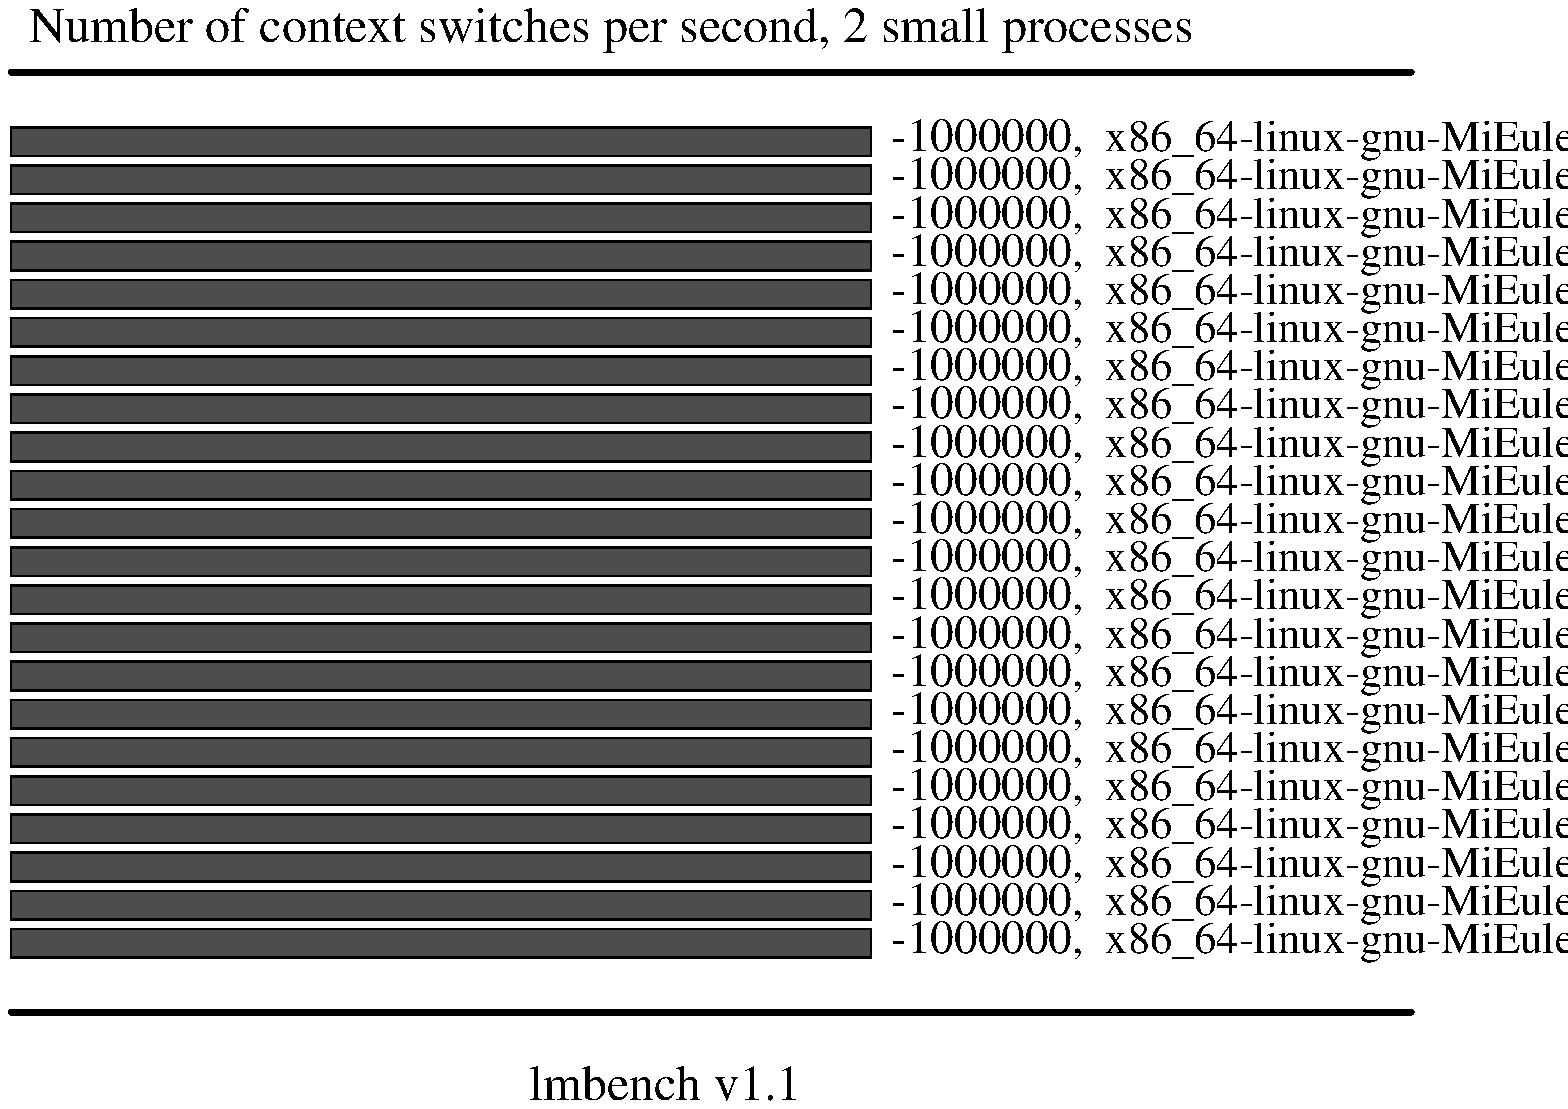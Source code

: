 .sp .75i
.po .23i
.ft R
.ps 16
.vs 21
.ce 100
\s+2Number of context switches per second, 2 small processes\s0
.ce 0
.vs 
.PS
.ps 16
.vs 11
[
# Variables, tweek these.
	fillval = .12		# default fill value boxes
	xsize = 4.3		# width of the graph
	ysize = 4.2		# height of the graph
	n = 22
	boxpercent = 75 / 100
	gap = xsize / n * (1 - boxpercent)
	maxdata = -1000000
	yscale = ysize / maxdata
	xscale = xsize / maxdata

# Draw the graph borders 
	O:	box invis ht ysize wid xsize
boxht = ysize / n * boxpercent
box fill .7 wid -1000000 * xscale with .nw at O.nw - (0, gap /2 + 0 * (ysize/n))
"\s+1-1000000\s0,  x86_64-linux-gnu-MiEuler Linux 5.10.0,\  \s+1-1\ usecs\s0" ljust at last box.e + .1,0
box fill .7 wid -1000000 * xscale with .nw at O.nw - (0, gap /2 + 1 * (ysize/n))
"\s+1-1000000\s0,  x86_64-linux-gnu-MiEuler Linux 5.10.0,\  \s+1-1\ usecs\s0" ljust at last box.e + .1,0
box fill .7 wid -1000000 * xscale with .nw at O.nw - (0, gap /2 + 2 * (ysize/n))
"\s+1-1000000\s0,  x86_64-linux-gnu-MiEuler Linux 5.10.0KFENCE+,\  \s+1-1\ usecs\s0" ljust at last box.e + .1,0
box fill .7 wid -1000000 * xscale with .nw at O.nw - (0, gap /2 + 3 * (ysize/n))
"\s+1-1000000\s0,  x86_64-linux-gnu-MiEuler Linux 5.10.0KFENCE+,\  \s+1-1\ usecs\s0" ljust at last box.e + .1,0
box fill .7 wid -1000000 * xscale with .nw at O.nw - (0, gap /2 + 4 * (ysize/n))
"\s+1-1000000\s0,  x86_64-linux-gnu-MiEuler Linux 5.10.0KFENCE+,\  \s+1-1\ usecs\s0" ljust at last box.e + .1,0
box fill .7 wid -1000000 * xscale with .nw at O.nw - (0, gap /2 + 5 * (ysize/n))
"\s+1-1000000\s0,  x86_64-linux-gnu-MiEuler Linux 5.10.0KFENCE+,\  \s+1-1\ usecs\s0" ljust at last box.e + .1,0
box fill .7 wid -1000000 * xscale with .nw at O.nw - (0, gap /2 + 6 * (ysize/n))
"\s+1-1000000\s0,  x86_64-linux-gnu-MiEuler Linux 5.10.0KFENCE+,\  \s+1-1\ usecs\s0" ljust at last box.e + .1,0
box fill .7 wid -1000000 * xscale with .nw at O.nw - (0, gap /2 + 7 * (ysize/n))
"\s+1-1000000\s0,  x86_64-linux-gnu-MiEuler Linux 5.10.0KFENCE+,\  \s+1-1\ usecs\s0" ljust at last box.e + .1,0
box fill .7 wid -1000000 * xscale with .nw at O.nw - (0, gap /2 + 8 * (ysize/n))
"\s+1-1000000\s0,  x86_64-linux-gnu-MiEuler Linux 5.10.0KFENCE+,\  \s+1-1\ usecs\s0" ljust at last box.e + .1,0
box fill .7 wid -1000000 * xscale with .nw at O.nw - (0, gap /2 + 9 * (ysize/n))
"\s+1-1000000\s0,  x86_64-linux-gnu-MiEuler Linux 5.10.0KFENCE+,\  \s+1-1\ usecs\s0" ljust at last box.e + .1,0
box fill .7 wid -1000000 * xscale with .nw at O.nw - (0, gap /2 + 10 * (ysize/n))
"\s+1-1000000\s0,  x86_64-linux-gnu-MiEuler Linux 5.10.0KFENCE+,\  \s+1-1\ usecs\s0" ljust at last box.e + .1,0
box fill .7 wid -1000000 * xscale with .nw at O.nw - (0, gap /2 + 11 * (ysize/n))
"\s+1-1000000\s0,  x86_64-linux-gnu-MiEuler Linux 5.10.0KFENCE+,\  \s+1-1\ usecs\s0" ljust at last box.e + .1,0
box fill .7 wid -1000000 * xscale with .nw at O.nw - (0, gap /2 + 12 * (ysize/n))
"\s+1-1000000\s0,  x86_64-linux-gnu-MiEuler Linux 5.10.0,\  \s+1-1\ usecs\s0" ljust at last box.e + .1,0
box fill .7 wid -1000000 * xscale with .nw at O.nw - (0, gap /2 + 13 * (ysize/n))
"\s+1-1000000\s0,  x86_64-linux-gnu-MiEuler Linux 5.10.0KFENCE+,\  \s+1-1\ usecs\s0" ljust at last box.e + .1,0
box fill .7 wid -1000000 * xscale with .nw at O.nw - (0, gap /2 + 14 * (ysize/n))
"\s+1-1000000\s0,  x86_64-linux-gnu-MiEuler Linux 5.10.0KFENCE+,\  \s+1-1\ usecs\s0" ljust at last box.e + .1,0
box fill .7 wid -1000000 * xscale with .nw at O.nw - (0, gap /2 + 15 * (ysize/n))
"\s+1-1000000\s0,  x86_64-linux-gnu-MiEuler Linux 5.10.0,\  \s+1-1\ usecs\s0" ljust at last box.e + .1,0
box fill .7 wid -1000000 * xscale with .nw at O.nw - (0, gap /2 + 16 * (ysize/n))
"\s+1-1000000\s0,  x86_64-linux-gnu-MiEuler Linux 5.10.0,\  \s+1-1\ usecs\s0" ljust at last box.e + .1,0
box fill .7 wid -1000000 * xscale with .nw at O.nw - (0, gap /2 + 17 * (ysize/n))
"\s+1-1000000\s0,  x86_64-linux-gnu-MiEuler Linux 5.10.0,\  \s+1-1\ usecs\s0" ljust at last box.e + .1,0
box fill .7 wid -1000000 * xscale with .nw at O.nw - (0, gap /2 + 18 * (ysize/n))
"\s+1-1000000\s0,  x86_64-linux-gnu-MiEuler Linux 5.10.0,\  \s+1-1\ usecs\s0" ljust at last box.e + .1,0
box fill .7 wid -1000000 * xscale with .nw at O.nw - (0, gap /2 + 19 * (ysize/n))
"\s+1-1000000\s0,  x86_64-linux-gnu-MiEuler Linux 5.10.0,\  \s+1-1\ usecs\s0" ljust at last box.e + .1,0
box fill .7 wid -1000000 * xscale with .nw at O.nw - (0, gap /2 + 20 * (ysize/n))
"\s+1-1000000\s0,  x86_64-linux-gnu-MiEuler Linux 5.10.0,\  \s+1-1\ usecs\s0" ljust at last box.e + .1,0
box fill .7 wid -1000000 * xscale with .nw at O.nw - (0, gap /2 + 21 * (ysize/n))
"\s+1-1000000\s0,  x86_64-linux-gnu-MiEuler Linux 5.10.0,\  \s+1-1\ usecs\s0" ljust at last box.e + .1,0
]
box invis wid last [].wid + .5 ht last [].ht + .5 with .nw at last [].nw + (-.25, .25)
move to last [].nw + 0,.25
line thick 2 right 7
move to last [].sw - 0,.25
line thick 2 right 7
.PE
.ft
.ps
.vs
.po
.po .5i
.ft R
.ps 16
.vs 21
.sp .5
.ce 100
\s+2lmbench v1.1\s0
.po
.ft
.ps
.vs
.ce 0
